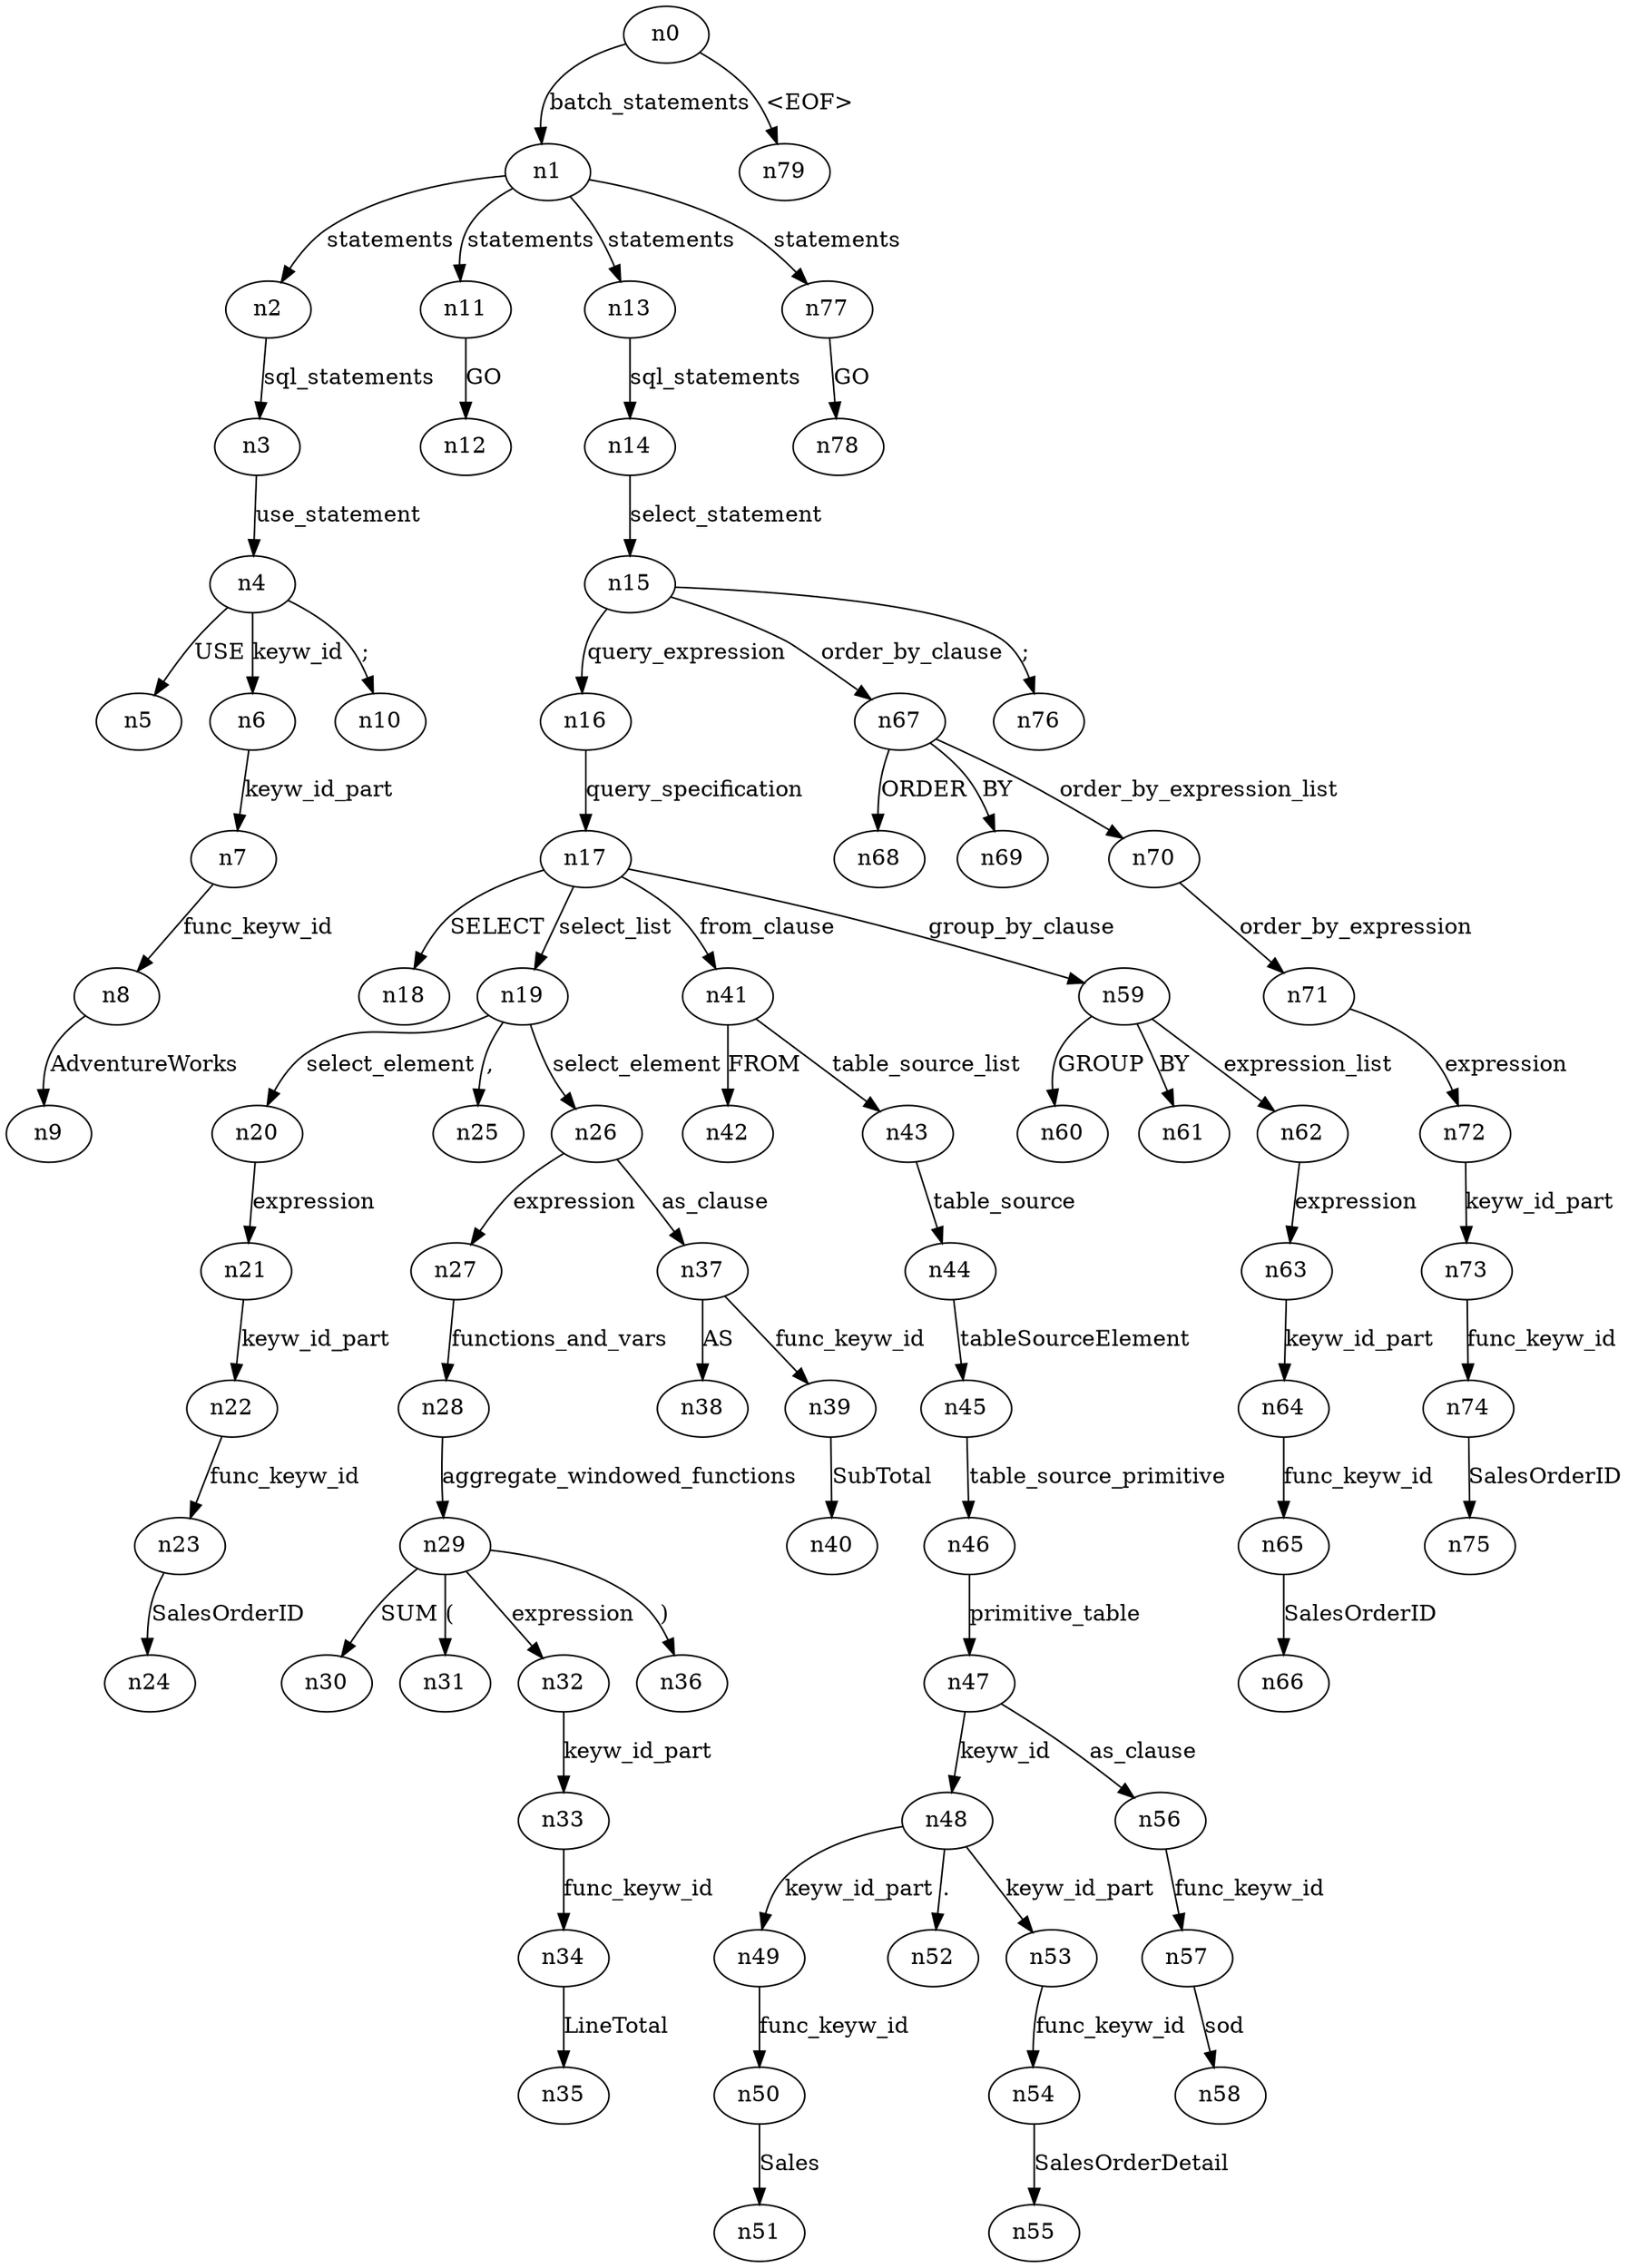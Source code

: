 digraph ParseTree {
  n0 -> n1 [label="batch_statements"];
  n1 -> n2 [label="statements"];
  n2 -> n3 [label="sql_statements"];
  n3 -> n4 [label="use_statement"];
  n4 -> n5 [label="USE"];
  n4 -> n6 [label="keyw_id"];
  n6 -> n7 [label="keyw_id_part"];
  n7 -> n8 [label="func_keyw_id"];
  n8 -> n9 [label="AdventureWorks"];
  n4 -> n10 [label=";"];
  n1 -> n11 [label="statements"];
  n11 -> n12 [label="GO"];
  n1 -> n13 [label="statements"];
  n13 -> n14 [label="sql_statements"];
  n14 -> n15 [label="select_statement"];
  n15 -> n16 [label="query_expression"];
  n16 -> n17 [label="query_specification"];
  n17 -> n18 [label="SELECT"];
  n17 -> n19 [label="select_list"];
  n19 -> n20 [label="select_element"];
  n20 -> n21 [label="expression"];
  n21 -> n22 [label="keyw_id_part"];
  n22 -> n23 [label="func_keyw_id"];
  n23 -> n24 [label="SalesOrderID"];
  n19 -> n25 [label=","];
  n19 -> n26 [label="select_element"];
  n26 -> n27 [label="expression"];
  n27 -> n28 [label="functions_and_vars"];
  n28 -> n29 [label="aggregate_windowed_functions"];
  n29 -> n30 [label="SUM"];
  n29 -> n31 [label="("];
  n29 -> n32 [label="expression"];
  n32 -> n33 [label="keyw_id_part"];
  n33 -> n34 [label="func_keyw_id"];
  n34 -> n35 [label="LineTotal"];
  n29 -> n36 [label=")"];
  n26 -> n37 [label="as_clause"];
  n37 -> n38 [label="AS"];
  n37 -> n39 [label="func_keyw_id"];
  n39 -> n40 [label="SubTotal"];
  n17 -> n41 [label="from_clause"];
  n41 -> n42 [label="FROM"];
  n41 -> n43 [label="table_source_list"];
  n43 -> n44 [label="table_source"];
  n44 -> n45 [label="tableSourceElement"];
  n45 -> n46 [label="table_source_primitive"];
  n46 -> n47 [label="primitive_table"];
  n47 -> n48 [label="keyw_id"];
  n48 -> n49 [label="keyw_id_part"];
  n49 -> n50 [label="func_keyw_id"];
  n50 -> n51 [label="Sales"];
  n48 -> n52 [label="."];
  n48 -> n53 [label="keyw_id_part"];
  n53 -> n54 [label="func_keyw_id"];
  n54 -> n55 [label="SalesOrderDetail"];
  n47 -> n56 [label="as_clause"];
  n56 -> n57 [label="func_keyw_id"];
  n57 -> n58 [label="sod"];
  n17 -> n59 [label="group_by_clause"];
  n59 -> n60 [label="GROUP"];
  n59 -> n61 [label="BY"];
  n59 -> n62 [label="expression_list"];
  n62 -> n63 [label="expression"];
  n63 -> n64 [label="keyw_id_part"];
  n64 -> n65 [label="func_keyw_id"];
  n65 -> n66 [label="SalesOrderID"];
  n15 -> n67 [label="order_by_clause"];
  n67 -> n68 [label="ORDER"];
  n67 -> n69 [label="BY"];
  n67 -> n70 [label="order_by_expression_list"];
  n70 -> n71 [label="order_by_expression"];
  n71 -> n72 [label="expression"];
  n72 -> n73 [label="keyw_id_part"];
  n73 -> n74 [label="func_keyw_id"];
  n74 -> n75 [label="SalesOrderID"];
  n15 -> n76 [label=";"];
  n1 -> n77 [label="statements"];
  n77 -> n78 [label="GO"];
  n0 -> n79 [label="<EOF>"];
}